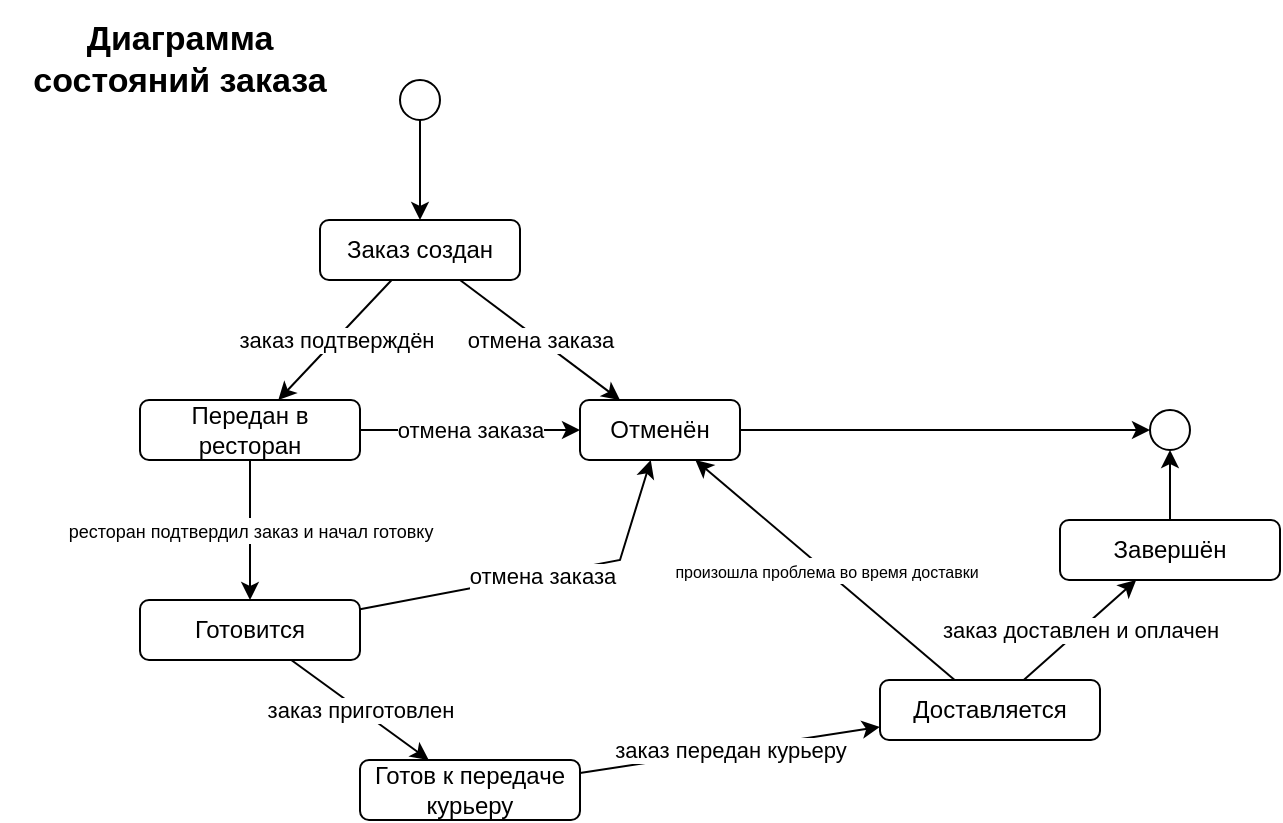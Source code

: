<mxfile version="24.4.13" type="device">
  <diagram name="Страница — 1" id="PUgWE4PKDDcBzXqpXg8G">
    <mxGraphModel dx="989" dy="582" grid="1" gridSize="10" guides="1" tooltips="1" connect="1" arrows="1" fold="1" page="1" pageScale="1" pageWidth="827" pageHeight="1169" math="0" shadow="0">
      <root>
        <mxCell id="0" />
        <mxCell id="1" parent="0" />
        <mxCell id="Dy1Q0aKVCt6SVodCt02U-1" value="" style="ellipse;whiteSpace=wrap;html=1;aspect=fixed;rotation=0;" vertex="1" parent="1">
          <mxGeometry x="270" y="70" width="20" height="20" as="geometry" />
        </mxCell>
        <mxCell id="Dy1Q0aKVCt6SVodCt02U-2" value="" style="endArrow=classic;html=1;rounded=0;entryX=0.5;entryY=0;entryDx=0;entryDy=0;exitX=0.5;exitY=1;exitDx=0;exitDy=0;" edge="1" parent="1" source="Dy1Q0aKVCt6SVodCt02U-1" target="Dy1Q0aKVCt6SVodCt02U-3">
          <mxGeometry width="50" height="50" relative="1" as="geometry">
            <mxPoint x="284" y="90" as="sourcePoint" />
            <mxPoint x="360" y="130" as="targetPoint" />
          </mxGeometry>
        </mxCell>
        <mxCell id="Dy1Q0aKVCt6SVodCt02U-3" value="Заказ создан" style="rounded=1;whiteSpace=wrap;html=1;" vertex="1" parent="1">
          <mxGeometry x="230" y="140" width="100" height="30" as="geometry" />
        </mxCell>
        <mxCell id="Dy1Q0aKVCt6SVodCt02U-4" value="Отменён" style="rounded=1;whiteSpace=wrap;html=1;" vertex="1" parent="1">
          <mxGeometry x="360" y="230" width="80" height="30" as="geometry" />
        </mxCell>
        <mxCell id="Dy1Q0aKVCt6SVodCt02U-5" value="" style="endArrow=classic;html=1;rounded=0;" edge="1" parent="1" source="Dy1Q0aKVCt6SVodCt02U-3" target="Dy1Q0aKVCt6SVodCt02U-4">
          <mxGeometry relative="1" as="geometry">
            <mxPoint x="340" y="240" as="sourcePoint" />
            <mxPoint x="440" y="240" as="targetPoint" />
          </mxGeometry>
        </mxCell>
        <mxCell id="Dy1Q0aKVCt6SVodCt02U-6" value="отмена заказа" style="edgeLabel;resizable=0;html=1;;align=center;verticalAlign=middle;" connectable="0" vertex="1" parent="Dy1Q0aKVCt6SVodCt02U-5">
          <mxGeometry relative="1" as="geometry" />
        </mxCell>
        <mxCell id="Dy1Q0aKVCt6SVodCt02U-11" value="Передан в ресторан" style="rounded=1;whiteSpace=wrap;html=1;" vertex="1" parent="1">
          <mxGeometry x="140" y="230" width="110" height="30" as="geometry" />
        </mxCell>
        <mxCell id="Dy1Q0aKVCt6SVodCt02U-12" value="" style="endArrow=classic;html=1;rounded=0;" edge="1" parent="1" source="Dy1Q0aKVCt6SVodCt02U-3" target="Dy1Q0aKVCt6SVodCt02U-11">
          <mxGeometry relative="1" as="geometry">
            <mxPoint x="340" y="290" as="sourcePoint" />
            <mxPoint x="440" y="290" as="targetPoint" />
          </mxGeometry>
        </mxCell>
        <mxCell id="Dy1Q0aKVCt6SVodCt02U-13" value="заказ подтверждён" style="edgeLabel;resizable=0;html=1;;align=center;verticalAlign=middle;" connectable="0" vertex="1" parent="Dy1Q0aKVCt6SVodCt02U-12">
          <mxGeometry relative="1" as="geometry" />
        </mxCell>
        <mxCell id="Dy1Q0aKVCt6SVodCt02U-14" value="" style="endArrow=classic;html=1;rounded=0;" edge="1" parent="1" source="Dy1Q0aKVCt6SVodCt02U-11" target="Dy1Q0aKVCt6SVodCt02U-4">
          <mxGeometry relative="1" as="geometry">
            <mxPoint x="310" y="180" as="sourcePoint" />
            <mxPoint x="390" y="240" as="targetPoint" />
          </mxGeometry>
        </mxCell>
        <mxCell id="Dy1Q0aKVCt6SVodCt02U-15" value="отмена заказа" style="edgeLabel;resizable=0;html=1;;align=center;verticalAlign=middle;" connectable="0" vertex="1" parent="Dy1Q0aKVCt6SVodCt02U-14">
          <mxGeometry relative="1" as="geometry" />
        </mxCell>
        <mxCell id="Dy1Q0aKVCt6SVodCt02U-16" value="Готовится" style="rounded=1;whiteSpace=wrap;html=1;" vertex="1" parent="1">
          <mxGeometry x="140" y="330" width="110" height="30" as="geometry" />
        </mxCell>
        <mxCell id="Dy1Q0aKVCt6SVodCt02U-17" value="" style="endArrow=classic;html=1;rounded=0;" edge="1" parent="1" source="Dy1Q0aKVCt6SVodCt02U-11" target="Dy1Q0aKVCt6SVodCt02U-16">
          <mxGeometry relative="1" as="geometry">
            <mxPoint x="276" y="180" as="sourcePoint" />
            <mxPoint x="219" y="240" as="targetPoint" />
          </mxGeometry>
        </mxCell>
        <mxCell id="Dy1Q0aKVCt6SVodCt02U-18" value="&lt;font style=&quot;font-size: 9px;&quot;&gt;ресторан подтвердил заказ и начал готовку&lt;/font&gt;" style="edgeLabel;resizable=0;html=1;;align=center;verticalAlign=middle;" connectable="0" vertex="1" parent="Dy1Q0aKVCt6SVodCt02U-17">
          <mxGeometry relative="1" as="geometry" />
        </mxCell>
        <mxCell id="Dy1Q0aKVCt6SVodCt02U-19" value="" style="endArrow=classic;html=1;rounded=0;" edge="1" parent="1" source="Dy1Q0aKVCt6SVodCt02U-16" target="Dy1Q0aKVCt6SVodCt02U-4">
          <mxGeometry relative="1" as="geometry">
            <mxPoint x="260" y="255" as="sourcePoint" />
            <mxPoint x="370" y="255" as="targetPoint" />
            <Array as="points">
              <mxPoint x="380" y="310" />
            </Array>
          </mxGeometry>
        </mxCell>
        <mxCell id="Dy1Q0aKVCt6SVodCt02U-20" value="отмена заказа" style="edgeLabel;resizable=0;html=1;;align=center;verticalAlign=middle;" connectable="0" vertex="1" parent="Dy1Q0aKVCt6SVodCt02U-19">
          <mxGeometry relative="1" as="geometry" />
        </mxCell>
        <mxCell id="Dy1Q0aKVCt6SVodCt02U-22" value="Готов к передаче курьеру" style="rounded=1;whiteSpace=wrap;html=1;" vertex="1" parent="1">
          <mxGeometry x="250" y="410" width="110" height="30" as="geometry" />
        </mxCell>
        <mxCell id="Dy1Q0aKVCt6SVodCt02U-23" value="" style="endArrow=classic;html=1;rounded=0;" edge="1" parent="1" source="Dy1Q0aKVCt6SVodCt02U-16" target="Dy1Q0aKVCt6SVodCt02U-22">
          <mxGeometry relative="1" as="geometry">
            <mxPoint x="400" y="400" as="sourcePoint" />
            <mxPoint x="500" y="400" as="targetPoint" />
          </mxGeometry>
        </mxCell>
        <mxCell id="Dy1Q0aKVCt6SVodCt02U-24" value="заказ приготовлен" style="edgeLabel;resizable=0;html=1;;align=center;verticalAlign=middle;" connectable="0" vertex="1" parent="Dy1Q0aKVCt6SVodCt02U-23">
          <mxGeometry relative="1" as="geometry" />
        </mxCell>
        <mxCell id="Dy1Q0aKVCt6SVodCt02U-26" value="Доставляется" style="rounded=1;whiteSpace=wrap;html=1;" vertex="1" parent="1">
          <mxGeometry x="510" y="370" width="110" height="30" as="geometry" />
        </mxCell>
        <mxCell id="Dy1Q0aKVCt6SVodCt02U-30" value="" style="endArrow=classic;html=1;rounded=0;" edge="1" parent="1" source="Dy1Q0aKVCt6SVodCt02U-22" target="Dy1Q0aKVCt6SVodCt02U-26">
          <mxGeometry relative="1" as="geometry">
            <mxPoint x="320" y="290" as="sourcePoint" />
            <mxPoint x="420" y="290" as="targetPoint" />
          </mxGeometry>
        </mxCell>
        <mxCell id="Dy1Q0aKVCt6SVodCt02U-31" value="заказ передан курьеру" style="edgeLabel;resizable=0;html=1;;align=center;verticalAlign=middle;" connectable="0" vertex="1" parent="Dy1Q0aKVCt6SVodCt02U-30">
          <mxGeometry relative="1" as="geometry" />
        </mxCell>
        <mxCell id="Dy1Q0aKVCt6SVodCt02U-33" value="" style="endArrow=classic;html=1;rounded=0;" edge="1" parent="1" source="Dy1Q0aKVCt6SVodCt02U-26" target="Dy1Q0aKVCt6SVodCt02U-4">
          <mxGeometry relative="1" as="geometry">
            <mxPoint x="300" y="260" as="sourcePoint" />
            <mxPoint x="400" y="260" as="targetPoint" />
          </mxGeometry>
        </mxCell>
        <mxCell id="Dy1Q0aKVCt6SVodCt02U-34" value="&lt;font style=&quot;font-size: 8px;&quot;&gt;произошла проблема во время доставки&lt;/font&gt;" style="edgeLabel;resizable=0;html=1;;align=center;verticalAlign=middle;" connectable="0" vertex="1" parent="Dy1Q0aKVCt6SVodCt02U-33">
          <mxGeometry relative="1" as="geometry" />
        </mxCell>
        <mxCell id="Dy1Q0aKVCt6SVodCt02U-36" value="Завершён" style="rounded=1;whiteSpace=wrap;html=1;" vertex="1" parent="1">
          <mxGeometry x="600" y="290" width="110" height="30" as="geometry" />
        </mxCell>
        <mxCell id="Dy1Q0aKVCt6SVodCt02U-37" value="" style="endArrow=classic;html=1;rounded=0;" edge="1" parent="1" source="Dy1Q0aKVCt6SVodCt02U-26" target="Dy1Q0aKVCt6SVodCt02U-36">
          <mxGeometry relative="1" as="geometry">
            <mxPoint x="440" y="290" as="sourcePoint" />
            <mxPoint x="540" y="290" as="targetPoint" />
          </mxGeometry>
        </mxCell>
        <mxCell id="Dy1Q0aKVCt6SVodCt02U-38" value="заказ доставлен и оплачен" style="edgeLabel;resizable=0;html=1;;align=center;verticalAlign=middle;" connectable="0" vertex="1" parent="Dy1Q0aKVCt6SVodCt02U-37">
          <mxGeometry relative="1" as="geometry" />
        </mxCell>
        <mxCell id="Dy1Q0aKVCt6SVodCt02U-40" value="" style="ellipse;whiteSpace=wrap;html=1;aspect=fixed;" vertex="1" parent="1">
          <mxGeometry x="645" y="235" width="20" height="20" as="geometry" />
        </mxCell>
        <mxCell id="Dy1Q0aKVCt6SVodCt02U-41" value="" style="endArrow=classic;html=1;rounded=0;" edge="1" parent="1" source="Dy1Q0aKVCt6SVodCt02U-36" target="Dy1Q0aKVCt6SVodCt02U-40">
          <mxGeometry width="50" height="50" relative="1" as="geometry">
            <mxPoint x="570" y="290" as="sourcePoint" />
            <mxPoint x="620" y="240" as="targetPoint" />
          </mxGeometry>
        </mxCell>
        <mxCell id="Dy1Q0aKVCt6SVodCt02U-42" value="" style="endArrow=classic;html=1;rounded=0;" edge="1" parent="1" source="Dy1Q0aKVCt6SVodCt02U-4" target="Dy1Q0aKVCt6SVodCt02U-40">
          <mxGeometry width="50" height="50" relative="1" as="geometry">
            <mxPoint x="570" y="290" as="sourcePoint" />
            <mxPoint x="620" y="240" as="targetPoint" />
          </mxGeometry>
        </mxCell>
        <mxCell id="Dy1Q0aKVCt6SVodCt02U-44" value="&lt;b&gt;&lt;font style=&quot;font-size: 17px;&quot;&gt;Диаграмма состояний заказа&lt;/font&gt;&lt;/b&gt;" style="text;html=1;align=center;verticalAlign=middle;whiteSpace=wrap;rounded=0;" vertex="1" parent="1">
          <mxGeometry x="70" y="30" width="180" height="60" as="geometry" />
        </mxCell>
      </root>
    </mxGraphModel>
  </diagram>
</mxfile>
